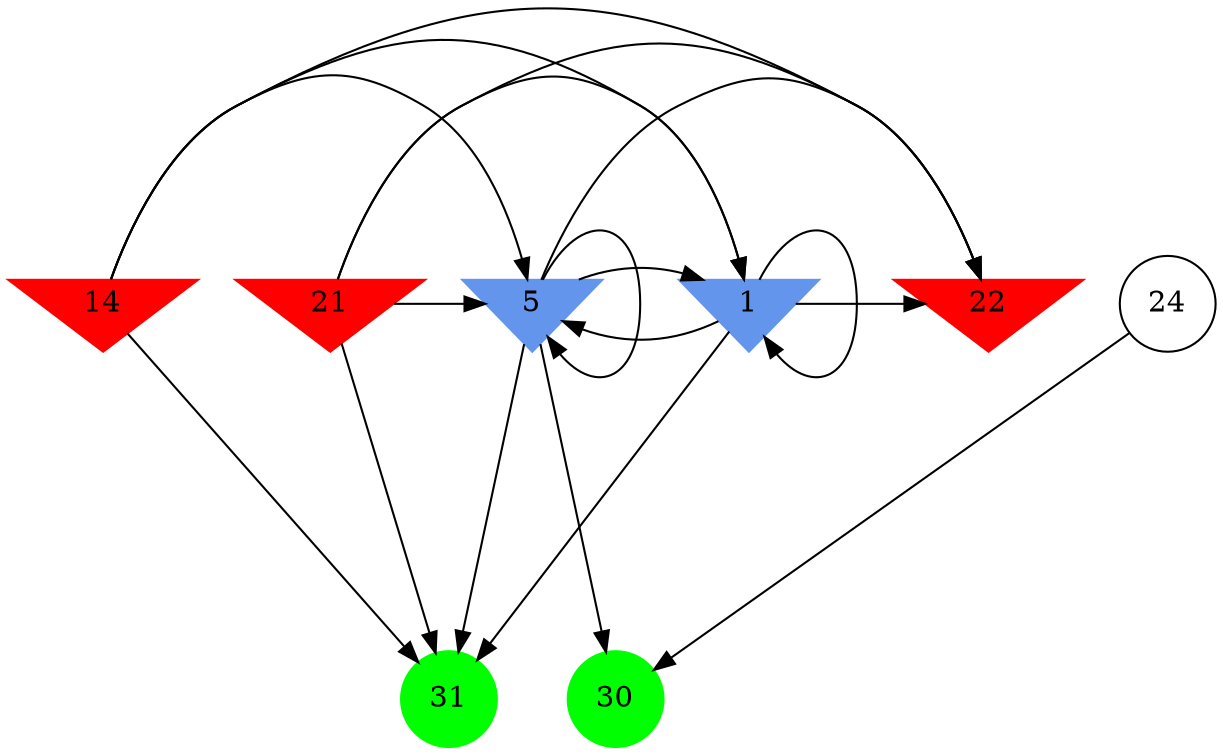 digraph brain {
	ranksep=2.0;
	1 [shape=invtriangle,style=filled,color=cornflowerblue];
	5 [shape=invtriangle,style=filled,color=cornflowerblue];
	14 [shape=invtriangle,style=filled,color=red];
	21 [shape=invtriangle,style=filled,color=red];
	22 [shape=invtriangle,style=filled,color=red];
	24 [shape=circle,color=black];
	30 [shape=circle,style=filled,color=green];
	31 [shape=circle,style=filled,color=green];
	14	->	1;
	14	->	5;
	14	->	22;
	14	->	31;
	21	->	1;
	21	->	5;
	21	->	22;
	21	->	31;
	1	->	1;
	1	->	5;
	1	->	22;
	1	->	31;
	5	->	1;
	5	->	5;
	5	->	22;
	5	->	31;
	5	->	30;
	24	->	30;
	{ rank=same; 1; 5; 14; 21; 22; }
	{ rank=same; 24; }
	{ rank=same; 30; 31; }
}
